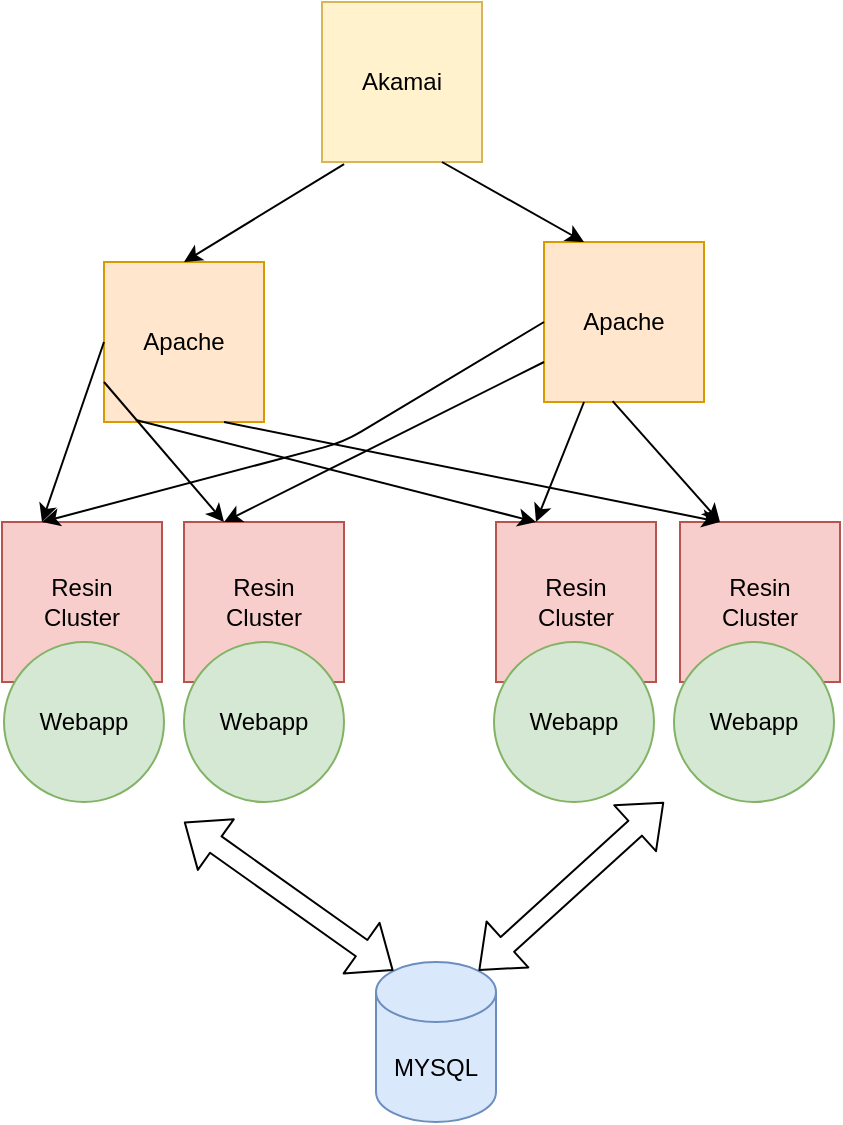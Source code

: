 <mxfile version="13.9.9" type="github"><diagram id="l4xVf3-lJ3Pf1whooBTh" name="Page-1"><mxGraphModel dx="714" dy="542" grid="1" gridSize="10" guides="1" tooltips="1" connect="1" arrows="1" fold="1" page="1" pageScale="1" pageWidth="850" pageHeight="1100" math="0" shadow="0"><root><mxCell id="0"/><mxCell id="1" parent="0"/><mxCell id="7F84NesZNZbhN-dpV9OL-57" value="Akamai" style="whiteSpace=wrap;html=1;aspect=fixed;fillColor=#fff2cc;strokeColor=#d6b656;" vertex="1" parent="1"><mxGeometry x="399" y="50" width="80" height="80" as="geometry"/></mxCell><mxCell id="7F84NesZNZbhN-dpV9OL-58" value="Apache" style="whiteSpace=wrap;html=1;aspect=fixed;fillColor=#ffe6cc;strokeColor=#d79b00;" vertex="1" parent="1"><mxGeometry x="290" y="180" width="80" height="80" as="geometry"/></mxCell><mxCell id="7F84NesZNZbhN-dpV9OL-59" value="Resin&lt;br&gt;Cluster" style="whiteSpace=wrap;html=1;aspect=fixed;fillColor=#f8cecc;strokeColor=#b85450;" vertex="1" parent="1"><mxGeometry x="239" y="310" width="80" height="80" as="geometry"/></mxCell><mxCell id="7F84NesZNZbhN-dpV9OL-63" value="Apache" style="whiteSpace=wrap;html=1;aspect=fixed;fillColor=#ffe6cc;strokeColor=#d79b00;" vertex="1" parent="1"><mxGeometry x="510" y="170" width="80" height="80" as="geometry"/></mxCell><mxCell id="7F84NesZNZbhN-dpV9OL-66" value="Resin&lt;br&gt;Cluster" style="whiteSpace=wrap;html=1;aspect=fixed;fillColor=#f8cecc;strokeColor=#b85450;" vertex="1" parent="1"><mxGeometry x="330" y="310" width="80" height="80" as="geometry"/></mxCell><mxCell id="7F84NesZNZbhN-dpV9OL-67" value="Resin&lt;br&gt;Cluster" style="whiteSpace=wrap;html=1;aspect=fixed;fillColor=#f8cecc;strokeColor=#b85450;" vertex="1" parent="1"><mxGeometry x="486" y="310" width="80" height="80" as="geometry"/></mxCell><mxCell id="7F84NesZNZbhN-dpV9OL-68" value="Resin&lt;br&gt;Cluster" style="whiteSpace=wrap;html=1;aspect=fixed;fillColor=#f8cecc;strokeColor=#b85450;" vertex="1" parent="1"><mxGeometry x="578" y="310" width="80" height="80" as="geometry"/></mxCell><mxCell id="7F84NesZNZbhN-dpV9OL-77" value="Webapp" style="ellipse;whiteSpace=wrap;html=1;aspect=fixed;fillColor=#d5e8d4;strokeColor=#82b366;" vertex="1" parent="1"><mxGeometry x="485" y="370" width="80" height="80" as="geometry"/></mxCell><mxCell id="7F84NesZNZbhN-dpV9OL-78" value="Webapp" style="ellipse;whiteSpace=wrap;html=1;aspect=fixed;fillColor=#d5e8d4;strokeColor=#82b366;" vertex="1" parent="1"><mxGeometry x="575" y="370" width="80" height="80" as="geometry"/></mxCell><mxCell id="7F84NesZNZbhN-dpV9OL-79" value="" style="endArrow=classic;html=1;exitX=0;exitY=0.5;exitDx=0;exitDy=0;entryX=0.25;entryY=0;entryDx=0;entryDy=0;" edge="1" parent="1" source="7F84NesZNZbhN-dpV9OL-58" target="7F84NesZNZbhN-dpV9OL-59"><mxGeometry width="50" height="50" relative="1" as="geometry"><mxPoint x="420" y="370" as="sourcePoint"/><mxPoint x="470" y="320" as="targetPoint"/></mxGeometry></mxCell><mxCell id="7F84NesZNZbhN-dpV9OL-80" value="" style="endArrow=classic;html=1;entryX=0.25;entryY=0;entryDx=0;entryDy=0;exitX=0;exitY=0.75;exitDx=0;exitDy=0;" edge="1" parent="1" source="7F84NesZNZbhN-dpV9OL-58" target="7F84NesZNZbhN-dpV9OL-66"><mxGeometry width="50" height="50" relative="1" as="geometry"><mxPoint x="310" y="250" as="sourcePoint"/><mxPoint x="170" y="310" as="targetPoint"/></mxGeometry></mxCell><mxCell id="7F84NesZNZbhN-dpV9OL-83" value="" style="endArrow=classic;html=1;exitX=0;exitY=0.5;exitDx=0;exitDy=0;entryX=0.25;entryY=0;entryDx=0;entryDy=0;" edge="1" parent="1" source="7F84NesZNZbhN-dpV9OL-63" target="7F84NesZNZbhN-dpV9OL-59"><mxGeometry width="50" height="50" relative="1" as="geometry"><mxPoint x="330" y="241" as="sourcePoint"/><mxPoint x="200" y="300" as="targetPoint"/><Array as="points"><mxPoint x="410" y="270"/></Array></mxGeometry></mxCell><mxCell id="7F84NesZNZbhN-dpV9OL-84" value="" style="endArrow=classic;html=1;entryX=0.25;entryY=0;entryDx=0;entryDy=0;exitX=0;exitY=0.75;exitDx=0;exitDy=0;" edge="1" parent="1" source="7F84NesZNZbhN-dpV9OL-63" target="7F84NesZNZbhN-dpV9OL-66"><mxGeometry width="50" height="50" relative="1" as="geometry"><mxPoint x="330" y="261" as="sourcePoint"/><mxPoint x="260" y="310" as="targetPoint"/><Array as="points"><mxPoint x="410" y="280"/></Array></mxGeometry></mxCell><mxCell id="7F84NesZNZbhN-dpV9OL-85" value="" style="endArrow=classic;html=1;exitX=0.199;exitY=0.987;exitDx=0;exitDy=0;exitPerimeter=0;entryX=0.25;entryY=0;entryDx=0;entryDy=0;" edge="1" parent="1" source="7F84NesZNZbhN-dpV9OL-58" target="7F84NesZNZbhN-dpV9OL-67"><mxGeometry width="50" height="50" relative="1" as="geometry"><mxPoint x="420" y="340" as="sourcePoint"/><mxPoint x="470" y="290" as="targetPoint"/></mxGeometry></mxCell><mxCell id="7F84NesZNZbhN-dpV9OL-86" value="" style="endArrow=classic;html=1;exitX=0.75;exitY=1;exitDx=0;exitDy=0;entryX=0.25;entryY=0;entryDx=0;entryDy=0;" edge="1" parent="1" source="7F84NesZNZbhN-dpV9OL-58" target="7F84NesZNZbhN-dpV9OL-68"><mxGeometry width="50" height="50" relative="1" as="geometry"><mxPoint x="345.92" y="279.96" as="sourcePoint"/><mxPoint x="341.04" y="308.88" as="targetPoint"/></mxGeometry></mxCell><mxCell id="7F84NesZNZbhN-dpV9OL-87" value="" style="endArrow=classic;html=1;exitX=0.25;exitY=1;exitDx=0;exitDy=0;entryX=0.25;entryY=0;entryDx=0;entryDy=0;" edge="1" parent="1" source="7F84NesZNZbhN-dpV9OL-63" target="7F84NesZNZbhN-dpV9OL-67"><mxGeometry width="50" height="50" relative="1" as="geometry"><mxPoint x="390.0" y="281" as="sourcePoint"/><mxPoint x="440.0" y="310" as="targetPoint"/></mxGeometry></mxCell><mxCell id="7F84NesZNZbhN-dpV9OL-88" value="" style="endArrow=classic;html=1;exitX=0.429;exitY=0.995;exitDx=0;exitDy=0;entryX=0.25;entryY=0;entryDx=0;entryDy=0;exitPerimeter=0;" edge="1" parent="1" source="7F84NesZNZbhN-dpV9OL-63" target="7F84NesZNZbhN-dpV9OL-68"><mxGeometry width="50" height="50" relative="1" as="geometry"><mxPoint x="390.0" y="281" as="sourcePoint"/><mxPoint x="440.0" y="310" as="targetPoint"/></mxGeometry></mxCell><mxCell id="7F84NesZNZbhN-dpV9OL-56" value="Webapp" style="ellipse;whiteSpace=wrap;html=1;aspect=fixed;fillColor=#d5e8d4;strokeColor=#82b366;" vertex="1" parent="1"><mxGeometry x="240" y="370" width="80" height="80" as="geometry"/></mxCell><mxCell id="7F84NesZNZbhN-dpV9OL-76" value="Webapp" style="ellipse;whiteSpace=wrap;html=1;aspect=fixed;fillColor=#d5e8d4;strokeColor=#82b366;" vertex="1" parent="1"><mxGeometry x="330" y="370" width="80" height="80" as="geometry"/></mxCell><mxCell id="7F84NesZNZbhN-dpV9OL-89" value="" style="endArrow=classic;html=1;exitX=0.138;exitY=1.013;exitDx=0;exitDy=0;exitPerimeter=0;entryX=0.5;entryY=0;entryDx=0;entryDy=0;" edge="1" parent="1" source="7F84NesZNZbhN-dpV9OL-57" target="7F84NesZNZbhN-dpV9OL-58"><mxGeometry width="50" height="50" relative="1" as="geometry"><mxPoint x="490" y="400" as="sourcePoint"/><mxPoint x="540" y="350" as="targetPoint"/></mxGeometry></mxCell><mxCell id="7F84NesZNZbhN-dpV9OL-90" value="" style="endArrow=classic;html=1;exitX=0.75;exitY=1;exitDx=0;exitDy=0;entryX=0.25;entryY=0;entryDx=0;entryDy=0;" edge="1" parent="1" source="7F84NesZNZbhN-dpV9OL-57" target="7F84NesZNZbhN-dpV9OL-63"><mxGeometry width="50" height="50" relative="1" as="geometry"><mxPoint x="431.04" y="141.04" as="sourcePoint"/><mxPoint x="340" y="190" as="targetPoint"/></mxGeometry></mxCell><mxCell id="7F84NesZNZbhN-dpV9OL-91" value="MYSQL" style="shape=cylinder3;whiteSpace=wrap;html=1;boundedLbl=1;backgroundOutline=1;size=15;fillColor=#dae8fc;strokeColor=#6c8ebf;" vertex="1" parent="1"><mxGeometry x="426" y="530" width="60" height="80" as="geometry"/></mxCell><mxCell id="7F84NesZNZbhN-dpV9OL-92" value="" style="shape=flexArrow;endArrow=classic;startArrow=classic;html=1;exitX=0.145;exitY=0;exitDx=0;exitDy=4.35;exitPerimeter=0;" edge="1" parent="1" source="7F84NesZNZbhN-dpV9OL-91"><mxGeometry width="50" height="50" relative="1" as="geometry"><mxPoint x="320" y="550" as="sourcePoint"/><mxPoint x="330" y="460" as="targetPoint"/></mxGeometry></mxCell><mxCell id="7F84NesZNZbhN-dpV9OL-93" value="" style="shape=flexArrow;endArrow=classic;startArrow=classic;html=1;exitX=0.855;exitY=0;exitDx=0;exitDy=4.35;exitPerimeter=0;" edge="1" parent="1" source="7F84NesZNZbhN-dpV9OL-91"><mxGeometry width="50" height="50" relative="1" as="geometry"><mxPoint x="438.7" y="554.35" as="sourcePoint"/><mxPoint x="570" y="450" as="targetPoint"/></mxGeometry></mxCell></root></mxGraphModel></diagram></mxfile>